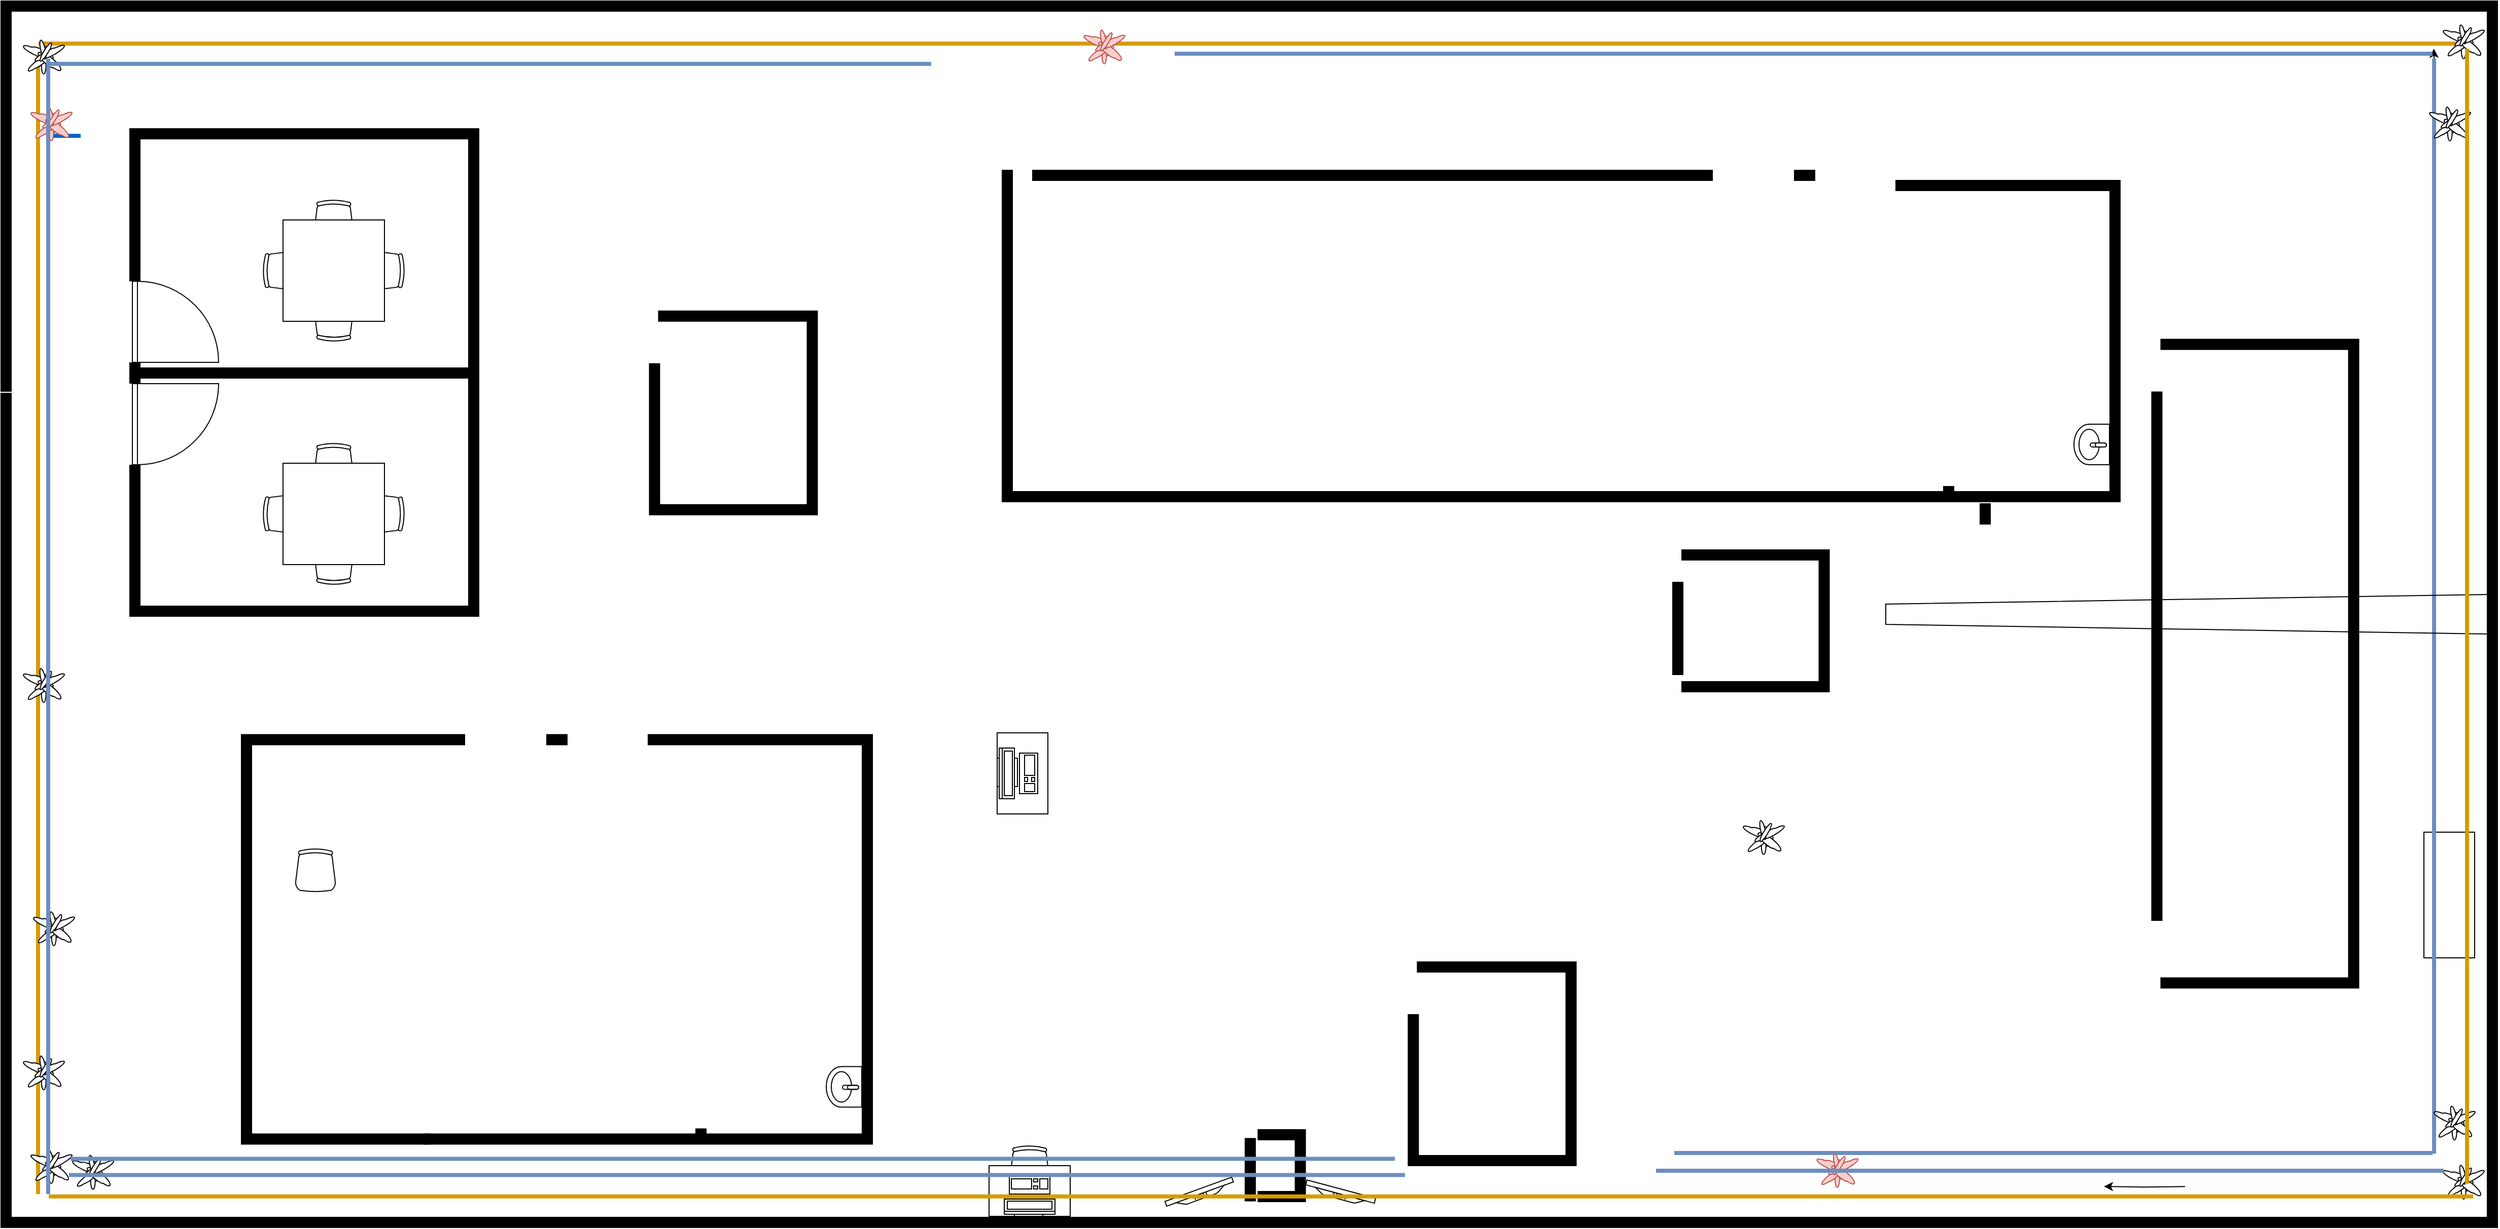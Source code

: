 <mxfile version="21.7.4" type="github">
  <diagram name="Page-1" id="4bd5d27a-524c-7e24-5d5f-89a86ee4fca1">
    <mxGraphModel dx="2588" dy="888" grid="1" gridSize="10" guides="1" tooltips="1" connect="1" arrows="1" fold="1" page="1" pageScale="1" pageWidth="1100" pageHeight="850" background="none" math="0" shadow="0">
      <root>
        <mxCell id="0" />
        <mxCell id="1" parent="0" />
        <mxCell id="48ef80bc37b76060-48" value="" style="verticalLabelPosition=bottom;html=1;verticalAlign=top;align=center;strokeWidth=1;shape=mxgraph.floorplan.office_chair;shadow=0;rounded=0;comic=0;fontFamily=Verdana;fontSize=12;" parent="1" vertex="1">
          <mxGeometry x="683" y="1079" width="40" height="43" as="geometry" />
        </mxCell>
        <mxCell id="48ef80bc37b76060-127" value="" style="verticalLabelPosition=bottom;html=1;verticalAlign=top;align=center;strokeWidth=1;shape=mxgraph.floorplan.wallCorner;fillColor=#000000;rounded=0;shadow=0;comic=0;fontFamily=Verdana;fontSize=12;" parent="1" vertex="1">
          <mxGeometry x="393" y="243" width="100" height="385" as="geometry" />
        </mxCell>
        <mxCell id="48ef80bc37b76060-128" value="" style="verticalLabelPosition=bottom;html=1;verticalAlign=top;align=center;strokeWidth=1;shape=mxgraph.floorplan.wallU;fillColor=#000000;rounded=0;shadow=0;comic=0;fontFamily=Verdana;fontSize=12;rotation=90;" parent="1" vertex="1">
          <mxGeometry x="1021" y="-380" width="1210" height="2456" as="geometry" />
        </mxCell>
        <mxCell id="48ef80bc37b76060-133" value="" style="verticalLabelPosition=bottom;html=1;verticalAlign=top;align=center;strokeWidth=1;shape=mxgraph.floorplan.wallCorner;fillColor=#000000;direction=south;rounded=0;shadow=0;comic=0;fontFamily=Verdana;fontSize=12;" parent="1" vertex="1">
          <mxGeometry x="2261" y="420" width="221" height="179" as="geometry" />
        </mxCell>
        <mxCell id="48ef80bc37b76060-134" value="" style="verticalLabelPosition=bottom;html=1;verticalAlign=top;align=center;strokeWidth=1;shape=mxgraph.floorplan.wallCorner;fillColor=#000000;direction=west;rounded=0;shadow=0;comic=0;fontFamily=Verdana;fontSize=12;" parent="1" vertex="1">
          <mxGeometry x="2040" y="595" width="442" height="142" as="geometry" />
        </mxCell>
        <mxCell id="48ef80bc37b76060-135" value="" style="verticalLabelPosition=bottom;html=1;verticalAlign=top;align=center;strokeWidth=1;shape=mxgraph.floorplan.wallCorner;fillColor=#000000;direction=north;rounded=0;shadow=0;comic=0;fontFamily=Verdana;fontSize=12;" parent="1" vertex="1">
          <mxGeometry x="1380" y="410" width="666" height="327" as="geometry" />
        </mxCell>
        <mxCell id="48ef80bc37b76060-154" value="" style="verticalLabelPosition=bottom;html=1;verticalAlign=top;align=center;strokeWidth=1;shape=mxgraph.floorplan.flat_tv;rounded=0;shadow=0;comic=0;fontFamily=Verdana;fontSize=12;rotation=-165;" parent="1" vertex="1">
          <mxGeometry x="1678" y="1415" width="70" height="10" as="geometry" />
        </mxCell>
        <mxCell id="48ef80bc37b76060-155" value="" style="verticalLabelPosition=bottom;html=1;verticalAlign=top;align=center;strokeWidth=1;shape=mxgraph.floorplan.flat_tv;rounded=0;shadow=0;comic=0;fontFamily=Verdana;fontSize=12;rotation=160;" parent="1" vertex="1">
          <mxGeometry x="1540" y="1415" width="70" height="10" as="geometry" />
        </mxCell>
        <mxCell id="48ef80bc37b76060-156" value="" style="verticalLabelPosition=bottom;html=1;verticalAlign=top;align=center;strokeWidth=1;shape=mxgraph.floorplan.wall;fillColor=#000000;direction=south;rounded=0;shadow=0;comic=0;fontFamily=Verdana;fontSize=12;" parent="1" vertex="1">
          <mxGeometry x="393" y="630" width="10" height="823" as="geometry" />
        </mxCell>
        <mxCell id="0d3Q_5neVry3Jp1h1MNP-59" value="" style="edgeStyle=orthogonalEdgeStyle;rounded=0;orthogonalLoop=1;jettySize=auto;html=1;" parent="1" edge="1">
          <mxGeometry relative="1" as="geometry">
            <mxPoint x="2546" y="1412.571" as="sourcePoint" />
            <mxPoint x="2466" y="1412.5" as="targetPoint" />
          </mxGeometry>
        </mxCell>
        <mxCell id="48ef80bc37b76060-209" value="" style="shape=rect;shadow=0;rounded=0;comic=0;fontFamily=Verdana;fontSize=12;align=center;html=1;rotation=-90;" parent="1" vertex="1">
          <mxGeometry x="2744.5" y="1100" width="124" height="50" as="geometry" />
        </mxCell>
        <mxCell id="48ef80bc37b76060-219" value="" style="verticalLabelPosition=bottom;html=1;verticalAlign=top;align=center;strokeWidth=1;shape=mxgraph.floorplan.plant;rounded=0;shadow=0;comic=0;fontFamily=Verdana;fontSize=12;" parent="1" vertex="1">
          <mxGeometry x="2810" y="1390" width="20" height="35" as="geometry" />
        </mxCell>
        <mxCell id="48ef80bc37b76060-310" value="" style="group;rotation=90;" parent="1" vertex="1" connectable="0">
          <mxGeometry x="1370" y="970" width="80" height="70" as="geometry" />
        </mxCell>
        <mxCell id="48ef80bc37b76060-312" value="" style="shape=rect;shadow=0;rounded=0;comic=0;fontFamily=Verdana;fontSize=12;align=center;html=1;rotation=90;" parent="48ef80bc37b76060-310" vertex="1">
          <mxGeometry x="-10" y="10" width="80" height="50" as="geometry" />
        </mxCell>
        <mxCell id="48ef80bc37b76060-313" value="" style="verticalLabelPosition=bottom;html=1;verticalAlign=top;align=center;strokeWidth=1;shape=mxgraph.floorplan.workstation;shadow=0;flipV=1;rounded=0;comic=0;fontFamily=Verdana;fontSize=12;rotation=90;" parent="48ef80bc37b76060-310" vertex="1">
          <mxGeometry y="15" width="50" height="40" as="geometry" />
        </mxCell>
        <mxCell id="48ef80bc37b76060-373" value="" style="verticalLabelPosition=bottom;html=1;verticalAlign=top;align=center;strokeWidth=1;shape=mxgraph.floorplan.wall;fillColor=#000000;rounded=0;shadow=0;comic=0;fontFamily=Verdana;fontSize=12;" parent="1" vertex="1">
          <mxGeometry x="1410" y="410" width="670" height="10" as="geometry" />
        </mxCell>
        <mxCell id="48ef80bc37b76060-395" value="" style="verticalLabelPosition=bottom;html=1;verticalAlign=top;align=center;strokeWidth=1;shape=mxgraph.floorplan.sink_1;rounded=0;shadow=0;comic=0;fontFamily=Verdana;fontSize=12;rotation=90;" parent="1" vertex="1">
          <mxGeometry x="2434" y="663" width="40" height="35" as="geometry" />
        </mxCell>
        <mxCell id="48ef80bc37b76060-396" value="" style="verticalLabelPosition=bottom;html=1;verticalAlign=top;align=center;strokeWidth=1;shape=mxgraph.floorplan.wall;fillColor=#000000;rounded=0;shadow=0;comic=0;fontFamily=Verdana;fontSize=12;" parent="1" vertex="1">
          <mxGeometry x="2161" y="410" width="20" height="10" as="geometry" />
        </mxCell>
        <mxCell id="48ef80bc37b76060-400" value="" style="verticalLabelPosition=bottom;html=1;verticalAlign=top;align=center;strokeWidth=1;shape=mxgraph.floorplan.wall;fillColor=#000000;direction=south;rounded=0;shadow=0;comic=0;fontFamily=Verdana;fontSize=12;" parent="1" vertex="1">
          <mxGeometry x="2308" y="722" width="10" height="13" as="geometry" />
        </mxCell>
        <mxCell id="4fd38086c27adbb9-1" value="" style="line;strokeWidth=4;html=1;perimeter=backbonePerimeter;points=[];outlineConnect=0;rounded=1;shadow=0;comic=0;fillColor=#ffe6cc;fontFamily=Verdana;fontSize=28;align=center;strokeColor=#d79b00;" parent="1" vertex="1">
          <mxGeometry x="430" y="280" width="2390" height="10" as="geometry" />
        </mxCell>
        <mxCell id="4fd38086c27adbb9-3" value="" style="line;strokeWidth=4;direction=south;html=1;rounded=1;shadow=0;comic=0;labelBackgroundColor=#ffffff;fillColor=#ffe6cc;fontFamily=Verdana;fontSize=28;strokeColor=#d79b00;" parent="1" vertex="1">
          <mxGeometry x="424.5" y="290" width="10" height="1130" as="geometry" />
        </mxCell>
        <mxCell id="0d3Q_5neVry3Jp1h1MNP-82" style="edgeStyle=orthogonalEdgeStyle;rounded=0;orthogonalLoop=1;jettySize=auto;html=1;exitX=0;exitY=0.5;exitDx=0;exitDy=0;exitPerimeter=0;entryX=1.001;entryY=0;entryDx=0;entryDy=0;entryPerimeter=0;" parent="1" source="4fd38086c27adbb9-4" target="0d3Q_5neVry3Jp1h1MNP-75" edge="1">
          <mxGeometry relative="1" as="geometry" />
        </mxCell>
        <mxCell id="4fd38086c27adbb9-4" value="" style="line;strokeWidth=4;direction=south;html=1;rounded=1;shadow=0;comic=0;labelBackgroundColor=#ffffff;fillColor=#dae8fc;fontFamily=Verdana;fontSize=28;strokeColor=#6c8ebf;" parent="1" vertex="1">
          <mxGeometry x="2786.5" y="300" width="10" height="1080.3" as="geometry" />
        </mxCell>
        <mxCell id="48ef80bc37b76060-7" value="" style="verticalLabelPosition=bottom;html=1;verticalAlign=top;align=center;strokeWidth=1;shape=mxgraph.floorplan.office_chair;fillColor=#ffffff;strokeColor=#000000;shadow=0;rounded=0;comic=0;fontFamily=Verdana;fontSize=12;" parent="1" vertex="1">
          <mxGeometry x="1387" y="1372" width="40" height="43" as="geometry" />
        </mxCell>
        <mxCell id="48ef80bc37b76060-8" value="" style="shape=rect;fillColor=#ffffff;strokeColor=#000000;shadow=0;rounded=0;comic=0;fontFamily=Verdana;fontSize=12;align=center;html=1;" parent="1" vertex="1">
          <mxGeometry x="1367" y="1392" width="80" height="50" as="geometry" />
        </mxCell>
        <mxCell id="48ef80bc37b76060-9" value="" style="verticalLabelPosition=bottom;html=1;verticalAlign=top;align=center;strokeWidth=1;shape=mxgraph.floorplan.workstation;fillColor=#ffffff;strokeColor=#000000;shadow=0;flipV=1;rounded=0;comic=0;fontFamily=Verdana;fontSize=12;" parent="1" vertex="1">
          <mxGeometry x="1382" y="1402" width="50" height="40" as="geometry" />
        </mxCell>
        <mxCell id="4fd38086c27adbb9-2" value="" style="line;strokeWidth=4;html=1;perimeter=backbonePerimeter;points=[];outlineConnect=0;rounded=1;shadow=0;comic=0;fillColor=#dae8fc;fontFamily=Verdana;fontSize=28;align=center;strokeColor=#6c8ebf;" parent="1" vertex="1">
          <mxGeometry x="2042.5" y="1374.49" width="747.5" height="10" as="geometry" />
        </mxCell>
        <mxCell id="0d3Q_5neVry3Jp1h1MNP-14" value="" style="verticalLabelPosition=bottom;html=1;verticalAlign=top;align=center;strokeWidth=1;shape=mxgraph.floorplan.wallU;fillColor=#000000;rounded=0;shadow=0;comic=0;fontFamily=Verdana;fontSize=12;rotation=90;" parent="1" vertex="1">
          <mxGeometry x="1620.05" y="1368.68" width="71" height="46.62" as="geometry" />
        </mxCell>
        <mxCell id="0d3Q_5neVry3Jp1h1MNP-17" value="" style="verticalLabelPosition=bottom;html=1;verticalAlign=top;align=center;strokeWidth=1;shape=mxgraph.floorplan.wall;fillColor=#000000;direction=south;rounded=0;shadow=0;comic=0;fontFamily=Verdana;fontSize=12;" parent="1" vertex="1">
          <mxGeometry x="1619.5" y="1365.25" width="10" height="61.5" as="geometry" />
        </mxCell>
        <mxCell id="0d3Q_5neVry3Jp1h1MNP-18" value="" style="verticalLabelPosition=bottom;html=1;verticalAlign=top;align=center;strokeWidth=1;shape=mxgraph.floorplan.wall;fillColor=#000000;direction=south;rounded=0;shadow=0;comic=0;fontFamily=Verdana;fontSize=12;" parent="1" vertex="1">
          <mxGeometry x="2344" y="739" width="10" height="20" as="geometry" />
        </mxCell>
        <mxCell id="0d3Q_5neVry3Jp1h1MNP-21" value="" style="verticalLabelPosition=bottom;html=1;verticalAlign=top;align=center;strokeWidth=1;shape=mxgraph.floorplan.wallCorner;fillColor=#000000;direction=south;rounded=0;shadow=0;comic=0;fontFamily=Verdana;fontSize=12;" parent="1" vertex="1">
          <mxGeometry x="1031" y="966.75" width="221" height="266" as="geometry" />
        </mxCell>
        <mxCell id="0d3Q_5neVry3Jp1h1MNP-22" value="" style="verticalLabelPosition=bottom;html=1;verticalAlign=top;align=center;strokeWidth=1;shape=mxgraph.floorplan.wallCorner;fillColor=#000000;direction=west;rounded=0;shadow=0;comic=0;fontFamily=Verdana;fontSize=12;" parent="1" vertex="1">
          <mxGeometry x="810" y="1228.75" width="442" height="142" as="geometry" />
        </mxCell>
        <mxCell id="0d3Q_5neVry3Jp1h1MNP-23" value="" style="verticalLabelPosition=bottom;html=1;verticalAlign=top;align=center;strokeWidth=1;shape=mxgraph.floorplan.wallCorner;fillColor=#000000;direction=north;rounded=0;shadow=0;comic=0;fontFamily=Verdana;fontSize=12;" parent="1" vertex="1">
          <mxGeometry x="630" y="972.75" width="186" height="398" as="geometry" />
        </mxCell>
        <mxCell id="0d3Q_5neVry3Jp1h1MNP-24" value="" style="verticalLabelPosition=bottom;html=1;verticalAlign=top;align=center;strokeWidth=1;shape=mxgraph.floorplan.wall;fillColor=#000000;rounded=0;shadow=0;comic=0;fontFamily=Verdana;fontSize=12;" parent="1" vertex="1">
          <mxGeometry x="630" y="966.75" width="220" height="10" as="geometry" />
        </mxCell>
        <mxCell id="0d3Q_5neVry3Jp1h1MNP-25" value="" style="verticalLabelPosition=bottom;html=1;verticalAlign=top;align=center;strokeWidth=1;shape=mxgraph.floorplan.sink_1;rounded=0;shadow=0;comic=0;fontFamily=Verdana;fontSize=12;rotation=90;" parent="1" vertex="1">
          <mxGeometry x="1204" y="1296.75" width="40" height="35" as="geometry" />
        </mxCell>
        <mxCell id="0d3Q_5neVry3Jp1h1MNP-26" value="" style="verticalLabelPosition=bottom;html=1;verticalAlign=top;align=center;strokeWidth=1;shape=mxgraph.floorplan.wall;fillColor=#000000;rounded=0;shadow=0;comic=0;fontFamily=Verdana;fontSize=12;" parent="1" vertex="1">
          <mxGeometry x="931" y="966.75" width="20" height="10" as="geometry" />
        </mxCell>
        <mxCell id="0d3Q_5neVry3Jp1h1MNP-27" value="" style="verticalLabelPosition=bottom;html=1;verticalAlign=top;align=center;strokeWidth=1;shape=mxgraph.floorplan.wall;fillColor=#000000;direction=south;rounded=0;shadow=0;comic=0;fontFamily=Verdana;fontSize=12;" parent="1" vertex="1">
          <mxGeometry x="1078" y="1355.75" width="10" height="13" as="geometry" />
        </mxCell>
        <mxCell id="0d3Q_5neVry3Jp1h1MNP-28" value="" style="verticalLabelPosition=bottom;html=1;verticalAlign=top;align=center;strokeWidth=1;shape=mxgraph.floorplan.office_chair;shadow=0;rounded=0;comic=0;fontFamily=Verdana;fontSize=12;" parent="1" vertex="1">
          <mxGeometry x="701" y="439" width="40" height="43" as="geometry" />
        </mxCell>
        <mxCell id="0d3Q_5neVry3Jp1h1MNP-29" value="" style="verticalLabelPosition=bottom;html=1;verticalAlign=top;align=center;strokeWidth=1;shape=mxgraph.floorplan.office_chair;shadow=0;direction=west;rounded=0;comic=0;fontFamily=Verdana;fontSize=12;" parent="1" vertex="1">
          <mxGeometry x="701" y="536" width="40" height="43" as="geometry" />
        </mxCell>
        <mxCell id="0d3Q_5neVry3Jp1h1MNP-30" value="" style="verticalLabelPosition=bottom;html=1;verticalAlign=top;align=center;strokeWidth=1;shape=mxgraph.floorplan.office_chair;shadow=0;direction=north;rounded=0;comic=0;fontFamily=Verdana;fontSize=12;" parent="1" vertex="1">
          <mxGeometry x="651" y="489" width="43" height="40" as="geometry" />
        </mxCell>
        <mxCell id="0d3Q_5neVry3Jp1h1MNP-31" value="" style="verticalLabelPosition=bottom;html=1;verticalAlign=top;align=center;strokeWidth=1;shape=mxgraph.floorplan.office_chair;shadow=0;direction=south;rounded=0;comic=0;fontFamily=Verdana;fontSize=12;" parent="1" vertex="1">
          <mxGeometry x="748" y="489" width="43" height="40" as="geometry" />
        </mxCell>
        <mxCell id="0d3Q_5neVry3Jp1h1MNP-32" value="" style="shape=rect;shadow=0;rounded=0;comic=0;fontFamily=Verdana;fontSize=12;align=center;html=1;" parent="1" vertex="1">
          <mxGeometry x="671" y="459" width="100" height="100" as="geometry" />
        </mxCell>
        <mxCell id="0d3Q_5neVry3Jp1h1MNP-33" value="" style="verticalLabelPosition=bottom;html=1;verticalAlign=top;align=center;strokeWidth=1;shape=mxgraph.floorplan.office_chair;shadow=0;rounded=0;comic=0;fontFamily=Verdana;fontSize=12;" parent="1" vertex="1">
          <mxGeometry x="701" y="679" width="40" height="43" as="geometry" />
        </mxCell>
        <mxCell id="0d3Q_5neVry3Jp1h1MNP-34" value="" style="verticalLabelPosition=bottom;html=1;verticalAlign=top;align=center;strokeWidth=1;shape=mxgraph.floorplan.office_chair;shadow=0;direction=west;rounded=0;comic=0;fontFamily=Verdana;fontSize=12;" parent="1" vertex="1">
          <mxGeometry x="701" y="776" width="40" height="43" as="geometry" />
        </mxCell>
        <mxCell id="0d3Q_5neVry3Jp1h1MNP-35" value="" style="verticalLabelPosition=bottom;html=1;verticalAlign=top;align=center;strokeWidth=1;shape=mxgraph.floorplan.office_chair;shadow=0;direction=north;rounded=0;comic=0;fontFamily=Verdana;fontSize=12;" parent="1" vertex="1">
          <mxGeometry x="651" y="729" width="43" height="40" as="geometry" />
        </mxCell>
        <mxCell id="0d3Q_5neVry3Jp1h1MNP-36" value="" style="verticalLabelPosition=bottom;html=1;verticalAlign=top;align=center;strokeWidth=1;shape=mxgraph.floorplan.office_chair;shadow=0;direction=south;rounded=0;comic=0;fontFamily=Verdana;fontSize=12;" parent="1" vertex="1">
          <mxGeometry x="748" y="729" width="43" height="40" as="geometry" />
        </mxCell>
        <mxCell id="0d3Q_5neVry3Jp1h1MNP-37" value="" style="shape=rect;shadow=0;rounded=0;comic=0;fontFamily=Verdana;fontSize=12;align=center;html=1;" parent="1" vertex="1">
          <mxGeometry x="671" y="699" width="100" height="100" as="geometry" />
        </mxCell>
        <mxCell id="0d3Q_5neVry3Jp1h1MNP-38" value="" style="verticalLabelPosition=bottom;html=1;verticalAlign=top;align=center;strokeWidth=1;shape=mxgraph.floorplan.wallU;fillColor=#000000;rounded=0;shadow=0;comic=0;fontFamily=Verdana;fontSize=12;rotation=90;" parent="1" vertex="1">
          <mxGeometry x="456" y="442" width="481" height="335" as="geometry" />
        </mxCell>
        <mxCell id="0d3Q_5neVry3Jp1h1MNP-39" value="" style="verticalLabelPosition=bottom;html=1;verticalAlign=top;align=center;strokeWidth=1;shape=mxgraph.floorplan.wall;fillColor=#000000;rounded=0;shadow=0;comic=0;fontFamily=Verdana;fontSize=12;" parent="1" vertex="1">
          <mxGeometry x="520" y="605" width="340" height="10" as="geometry" />
        </mxCell>
        <mxCell id="0d3Q_5neVry3Jp1h1MNP-40" value="" style="verticalLabelPosition=bottom;html=1;verticalAlign=top;align=center;strokeWidth=1;shape=mxgraph.floorplan.wall;fillColor=#000000;direction=south;rounded=0;shadow=0;comic=0;fontFamily=Verdana;fontSize=12;" parent="1" vertex="1">
          <mxGeometry x="520" y="369" width="10" height="150" as="geometry" />
        </mxCell>
        <mxCell id="0d3Q_5neVry3Jp1h1MNP-41" value="" style="verticalLabelPosition=bottom;html=1;verticalAlign=top;align=center;strokeWidth=1;shape=mxgraph.floorplan.wall;fillColor=#000000;direction=south;rounded=0;shadow=0;comic=0;fontFamily=Verdana;fontSize=12;" parent="1" vertex="1">
          <mxGeometry x="520" y="701" width="10" height="149" as="geometry" />
        </mxCell>
        <mxCell id="0d3Q_5neVry3Jp1h1MNP-42" value="" style="verticalLabelPosition=bottom;html=1;verticalAlign=top;align=center;strokeWidth=1;shape=mxgraph.floorplan.wall;fillColor=#000000;direction=south;rounded=0;shadow=0;comic=0;fontFamily=Verdana;fontSize=12;" parent="1" vertex="1">
          <mxGeometry x="520" y="600" width="10" height="20" as="geometry" />
        </mxCell>
        <mxCell id="0d3Q_5neVry3Jp1h1MNP-43" value="" style="verticalLabelPosition=bottom;html=1;verticalAlign=top;align=center;strokeWidth=1;shape=mxgraph.floorplan.doorLeft;rounded=0;shadow=0;comic=0;fontFamily=Verdana;fontSize=12;rotation=-90;" parent="1" vertex="1">
          <mxGeometry x="525" y="517" width="80" height="85" as="geometry" />
        </mxCell>
        <mxCell id="0d3Q_5neVry3Jp1h1MNP-44" value="" style="verticalLabelPosition=bottom;html=1;verticalAlign=top;align=center;strokeWidth=1;shape=mxgraph.floorplan.doorRight;rounded=0;shadow=0;comic=0;fontFamily=Verdana;fontSize=12;rotation=-90;" parent="1" vertex="1">
          <mxGeometry x="525" y="618" width="80" height="85" as="geometry" />
        </mxCell>
        <mxCell id="0d3Q_5neVry3Jp1h1MNP-47" value="" style="verticalLabelPosition=bottom;html=1;verticalAlign=top;align=center;strokeWidth=1;shape=mxgraph.floorplan.wallU;fillColor=#000000;rounded=0;shadow=0;comic=0;fontFamily=Verdana;fontSize=12;rotation=90;" parent="1" vertex="1">
          <mxGeometry x="1767" y="1213.25" width="201" height="156.5" as="geometry" />
        </mxCell>
        <mxCell id="0d3Q_5neVry3Jp1h1MNP-48" value="" style="verticalLabelPosition=bottom;html=1;verticalAlign=top;align=center;strokeWidth=1;shape=mxgraph.floorplan.wall;fillColor=#000000;direction=south;rounded=0;shadow=0;comic=0;fontFamily=Verdana;fontSize=12;" parent="1" vertex="1">
          <mxGeometry x="1780.25" y="1243" width="10" height="149" as="geometry" />
        </mxCell>
        <mxCell id="0d3Q_5neVry3Jp1h1MNP-50" value="" style="verticalLabelPosition=bottom;html=1;verticalAlign=top;align=center;strokeWidth=1;shape=mxgraph.floorplan.wallU;fillColor=#000000;rounded=0;shadow=0;comic=0;fontFamily=Verdana;fontSize=12;rotation=90;" parent="1" vertex="1">
          <mxGeometry x="1019" y="571.13" width="201" height="156.5" as="geometry" />
        </mxCell>
        <mxCell id="0d3Q_5neVry3Jp1h1MNP-51" value="" style="verticalLabelPosition=bottom;html=1;verticalAlign=top;align=center;strokeWidth=1;shape=mxgraph.floorplan.wall;fillColor=#000000;direction=south;rounded=0;shadow=0;comic=0;fontFamily=Verdana;fontSize=12;" parent="1" vertex="1">
          <mxGeometry x="1032.25" y="600.88" width="10" height="149" as="geometry" />
        </mxCell>
        <mxCell id="0d3Q_5neVry3Jp1h1MNP-52" value="" style="verticalLabelPosition=bottom;html=1;verticalAlign=top;align=center;strokeWidth=1;shape=mxgraph.floorplan.wallU;fillColor=#000000;rounded=0;shadow=0;comic=0;fontFamily=Verdana;fontSize=12;rotation=90;" parent="1" vertex="1">
          <mxGeometry x="2299.75" y="799.25" width="640" height="195" as="geometry" />
        </mxCell>
        <mxCell id="0d3Q_5neVry3Jp1h1MNP-53" value="" style="verticalLabelPosition=bottom;html=1;verticalAlign=top;align=center;strokeWidth=1;shape=mxgraph.floorplan.wall;fillColor=#000000;direction=south;rounded=0;shadow=0;comic=0;fontFamily=Verdana;fontSize=12;" parent="1" vertex="1">
          <mxGeometry x="2513.25" y="628.75" width="10" height="521.25" as="geometry" />
        </mxCell>
        <mxCell id="0d3Q_5neVry3Jp1h1MNP-54" value="" style="verticalLabelPosition=bottom;html=1;verticalAlign=top;align=center;strokeWidth=1;shape=mxgraph.floorplan.wallU;fillColor=#000000;rounded=0;shadow=0;comic=0;fontFamily=Verdana;fontSize=12;rotation=90;" parent="1" vertex="1">
          <mxGeometry x="2052.63" y="781.87" width="140" height="145.25" as="geometry" />
        </mxCell>
        <mxCell id="0d3Q_5neVry3Jp1h1MNP-55" value="" style="verticalLabelPosition=bottom;html=1;verticalAlign=top;align=center;strokeWidth=1;shape=mxgraph.floorplan.wall;fillColor=#000000;direction=south;rounded=0;shadow=0;comic=0;fontFamily=Verdana;fontSize=12;" parent="1" vertex="1">
          <mxGeometry x="2041" y="816.49" width="10" height="91" as="geometry" />
        </mxCell>
        <mxCell id="0d3Q_5neVry3Jp1h1MNP-56" value="" style="verticalLabelPosition=bottom;html=1;verticalAlign=top;align=center;strokeWidth=1;shape=mxgraph.floorplan.plant;rounded=0;shadow=0;comic=0;fontFamily=Verdana;fontSize=12;" parent="1" vertex="1">
          <mxGeometry x="2120" y="1050" width="20" height="35" as="geometry" />
        </mxCell>
        <mxCell id="0d3Q_5neVry3Jp1h1MNP-57" value="" style="verticalLabelPosition=bottom;html=1;verticalAlign=top;align=center;strokeWidth=1;shape=mxgraph.floorplan.plant;rounded=0;shadow=0;comic=0;fontFamily=Verdana;fontSize=12;" parent="1" vertex="1">
          <mxGeometry x="2801" y="1331.75" width="20" height="35" as="geometry" />
        </mxCell>
        <mxCell id="0d3Q_5neVry3Jp1h1MNP-60" value="" style="verticalLabelPosition=bottom;html=1;verticalAlign=top;align=center;strokeWidth=1;shape=mxgraph.floorplan.plant;rounded=0;shadow=0;comic=0;fontFamily=Verdana;fontSize=12;" parent="1" vertex="1">
          <mxGeometry x="2810" y="265" width="20" height="35" as="geometry" />
        </mxCell>
        <mxCell id="0d3Q_5neVry3Jp1h1MNP-61" value="" style="verticalLabelPosition=bottom;html=1;verticalAlign=top;align=center;strokeWidth=1;shape=mxgraph.floorplan.plant;rounded=0;shadow=0;comic=0;fontFamily=Verdana;fontSize=12;" parent="1" vertex="1">
          <mxGeometry x="2796.5" y="346" width="20" height="35" as="geometry" />
        </mxCell>
        <mxCell id="0d3Q_5neVry3Jp1h1MNP-62" value="" style="line;strokeWidth=4;html=1;perimeter=backbonePerimeter;points=[];outlineConnect=0;rounded=1;shadow=0;comic=0;labelBackgroundColor=#ffffff;fillColor=none;fontFamily=Verdana;fontSize=28;fontColor=#6881B3;strokeColor=#0066CC;" parent="1" vertex="1">
          <mxGeometry x="444.5" y="371" width="27" height="10" as="geometry" />
        </mxCell>
        <mxCell id="0d3Q_5neVry3Jp1h1MNP-63" value="" style="verticalLabelPosition=bottom;html=1;verticalAlign=top;align=center;strokeWidth=1;shape=mxgraph.floorplan.plant;rounded=0;shadow=0;comic=0;fontFamily=Verdana;fontSize=12;" parent="1" vertex="1">
          <mxGeometry x="424.5" y="280" width="20" height="35" as="geometry" />
        </mxCell>
        <mxCell id="0d3Q_5neVry3Jp1h1MNP-64" value="" style="verticalLabelPosition=bottom;html=1;verticalAlign=top;align=center;strokeWidth=1;shape=mxgraph.floorplan.plant;rounded=0;shadow=0;comic=0;fontFamily=Verdana;fontSize=12;fillColor=#f8cecc;strokeColor=#b85450;" parent="1" vertex="1">
          <mxGeometry x="432" y="346" width="20" height="35" as="geometry" />
        </mxCell>
        <mxCell id="0d3Q_5neVry3Jp1h1MNP-65" value="" style="verticalLabelPosition=bottom;html=1;verticalAlign=top;align=center;strokeWidth=1;shape=mxgraph.floorplan.plant;rounded=0;shadow=0;comic=0;fontFamily=Verdana;fontSize=12;" parent="1" vertex="1">
          <mxGeometry x="424.5" y="900" width="20" height="35" as="geometry" />
        </mxCell>
        <mxCell id="0d3Q_5neVry3Jp1h1MNP-66" value="" style="verticalLabelPosition=bottom;html=1;verticalAlign=top;align=center;strokeWidth=1;shape=mxgraph.floorplan.plant;rounded=0;shadow=0;comic=0;fontFamily=Verdana;fontSize=12;" parent="1" vertex="1">
          <mxGeometry x="432" y="1374.49" width="20" height="35" as="geometry" />
        </mxCell>
        <mxCell id="0d3Q_5neVry3Jp1h1MNP-67" value="" style="verticalLabelPosition=bottom;html=1;verticalAlign=top;align=center;strokeWidth=1;shape=mxgraph.floorplan.plant;rounded=0;shadow=0;comic=0;fontFamily=Verdana;fontSize=12;" parent="1" vertex="1">
          <mxGeometry x="473" y="1380.3" width="20" height="35" as="geometry" />
        </mxCell>
        <mxCell id="0d3Q_5neVry3Jp1h1MNP-68" value="" style="verticalLabelPosition=bottom;html=1;verticalAlign=top;align=center;strokeWidth=1;shape=mxgraph.floorplan.plant;rounded=0;shadow=0;comic=0;fontFamily=Verdana;fontSize=12;" parent="1" vertex="1">
          <mxGeometry x="424.5" y="1282.25" width="20" height="35" as="geometry" />
        </mxCell>
        <mxCell id="0d3Q_5neVry3Jp1h1MNP-69" value="" style="verticalLabelPosition=bottom;html=1;verticalAlign=top;align=center;strokeWidth=1;shape=mxgraph.floorplan.plant;rounded=0;shadow=0;comic=0;fontFamily=Verdana;fontSize=12;" parent="1" vertex="1">
          <mxGeometry x="434.5" y="1140" width="20" height="35" as="geometry" />
        </mxCell>
        <mxCell id="0d3Q_5neVry3Jp1h1MNP-71" value="" style="endArrow=none;html=1;rounded=0;" parent="1" source="48ef80bc37b76060-128" target="48ef80bc37b76060-128" edge="1">
          <mxGeometry width="50" height="50" relative="1" as="geometry">
            <mxPoint x="490" y="1210" as="sourcePoint" />
            <mxPoint x="540" y="1160" as="targetPoint" />
          </mxGeometry>
        </mxCell>
        <mxCell id="0d3Q_5neVry3Jp1h1MNP-72" value="" style="verticalLabelPosition=bottom;html=1;verticalAlign=top;align=center;strokeWidth=1;shape=mxgraph.floorplan.plant;rounded=0;shadow=0;comic=0;fontFamily=Verdana;fontSize=12;fillColor=#f8cecc;strokeColor=#b85450;" parent="1" vertex="1">
          <mxGeometry x="2192.63" y="1378.5" width="20" height="35" as="geometry" />
        </mxCell>
        <mxCell id="0d3Q_5neVry3Jp1h1MNP-73" value="" style="verticalLabelPosition=bottom;html=1;verticalAlign=top;align=center;strokeWidth=1;shape=mxgraph.floorplan.plant;rounded=0;shadow=0;comic=0;fontFamily=Verdana;fontSize=12;fillColor=#f8cecc;strokeColor=#b85450;" parent="1" vertex="1">
          <mxGeometry x="1470" y="270" width="20" height="35" as="geometry" />
        </mxCell>
        <mxCell id="0d3Q_5neVry3Jp1h1MNP-74" value="" style="line;strokeWidth=4;direction=south;html=1;rounded=1;shadow=0;comic=0;labelBackgroundColor=#ffffff;fillColor=#dae8fc;fontFamily=Verdana;fontSize=28;strokeColor=#6c8ebf;" parent="1" vertex="1">
          <mxGeometry x="434.5" y="300" width="10" height="1120" as="geometry" />
        </mxCell>
        <mxCell id="0d3Q_5neVry3Jp1h1MNP-75" value="" style="line;strokeWidth=4;html=1;perimeter=backbonePerimeter;points=[];outlineConnect=0;rounded=1;shadow=0;comic=0;fillColor=#dae8fc;fontFamily=Verdana;fontSize=28;align=center;strokeColor=#6c8ebf;" parent="1" vertex="1">
          <mxGeometry x="1550" y="290" width="1240" height="10" as="geometry" />
        </mxCell>
        <mxCell id="0d3Q_5neVry3Jp1h1MNP-76" value="" style="line;strokeWidth=4;direction=south;html=1;rounded=1;shadow=0;comic=0;labelBackgroundColor=#ffffff;fillColor=#ffe6cc;fontFamily=Verdana;fontSize=28;strokeColor=#d79b00;" parent="1" vertex="1">
          <mxGeometry x="2819" y="310" width="10" height="1100" as="geometry" />
        </mxCell>
        <mxCell id="0d3Q_5neVry3Jp1h1MNP-77" value="" style="line;strokeWidth=4;html=1;perimeter=backbonePerimeter;points=[];outlineConnect=0;rounded=1;shadow=0;comic=0;fillColor=#ffe6cc;fontFamily=Verdana;fontSize=28;align=center;strokeColor=#d79b00;" parent="1" vertex="1">
          <mxGeometry x="440" y="1394" width="2390" height="56.75" as="geometry" />
        </mxCell>
        <mxCell id="0d3Q_5neVry3Jp1h1MNP-78" value="" style="line;strokeWidth=4;html=1;perimeter=backbonePerimeter;points=[];outlineConnect=0;rounded=1;shadow=0;comic=0;fillColor=#dae8fc;fontFamily=Verdana;fontSize=28;align=center;strokeColor=#6c8ebf;" parent="1" vertex="1">
          <mxGeometry x="461.5" y="1380.3" width="1305.5" height="10" as="geometry" />
        </mxCell>
        <mxCell id="0d3Q_5neVry3Jp1h1MNP-79" value="" style="line;strokeWidth=4;html=1;perimeter=backbonePerimeter;points=[];outlineConnect=0;rounded=1;shadow=0;comic=0;fillColor=#dae8fc;fontFamily=Verdana;fontSize=28;align=center;strokeColor=#6c8ebf;" parent="1" vertex="1">
          <mxGeometry x="2024.5" y="1392" width="776.5" height="10" as="geometry" />
        </mxCell>
        <mxCell id="0d3Q_5neVry3Jp1h1MNP-80" value="" style="line;strokeWidth=4;html=1;perimeter=backbonePerimeter;points=[];outlineConnect=0;rounded=1;shadow=0;comic=0;fillColor=#dae8fc;fontFamily=Verdana;fontSize=28;align=center;strokeColor=#6c8ebf;" parent="1" vertex="1">
          <mxGeometry x="460" y="1396.3" width="1317" height="10" as="geometry" />
        </mxCell>
        <mxCell id="0d3Q_5neVry3Jp1h1MNP-81" value="" style="line;strokeWidth=4;direction=south;html=1;rounded=1;shadow=0;comic=0;labelBackgroundColor=#ffffff;fillColor=#ffe6cc;fontFamily=Verdana;fontSize=28;strokeColor=#d79b00;" parent="1" vertex="1">
          <mxGeometry x="2819" y="290" width="10" height="1120" as="geometry" />
        </mxCell>
        <mxCell id="0d3Q_5neVry3Jp1h1MNP-83" value="" style="line;strokeWidth=4;html=1;perimeter=backbonePerimeter;points=[];outlineConnect=0;rounded=1;shadow=0;comic=0;fillColor=#dae8fc;fontFamily=Verdana;fontSize=28;align=center;strokeColor=#6c8ebf;" parent="1" vertex="1">
          <mxGeometry x="440" y="300" width="870" height="10" as="geometry" />
        </mxCell>
      </root>
    </mxGraphModel>
  </diagram>
</mxfile>
